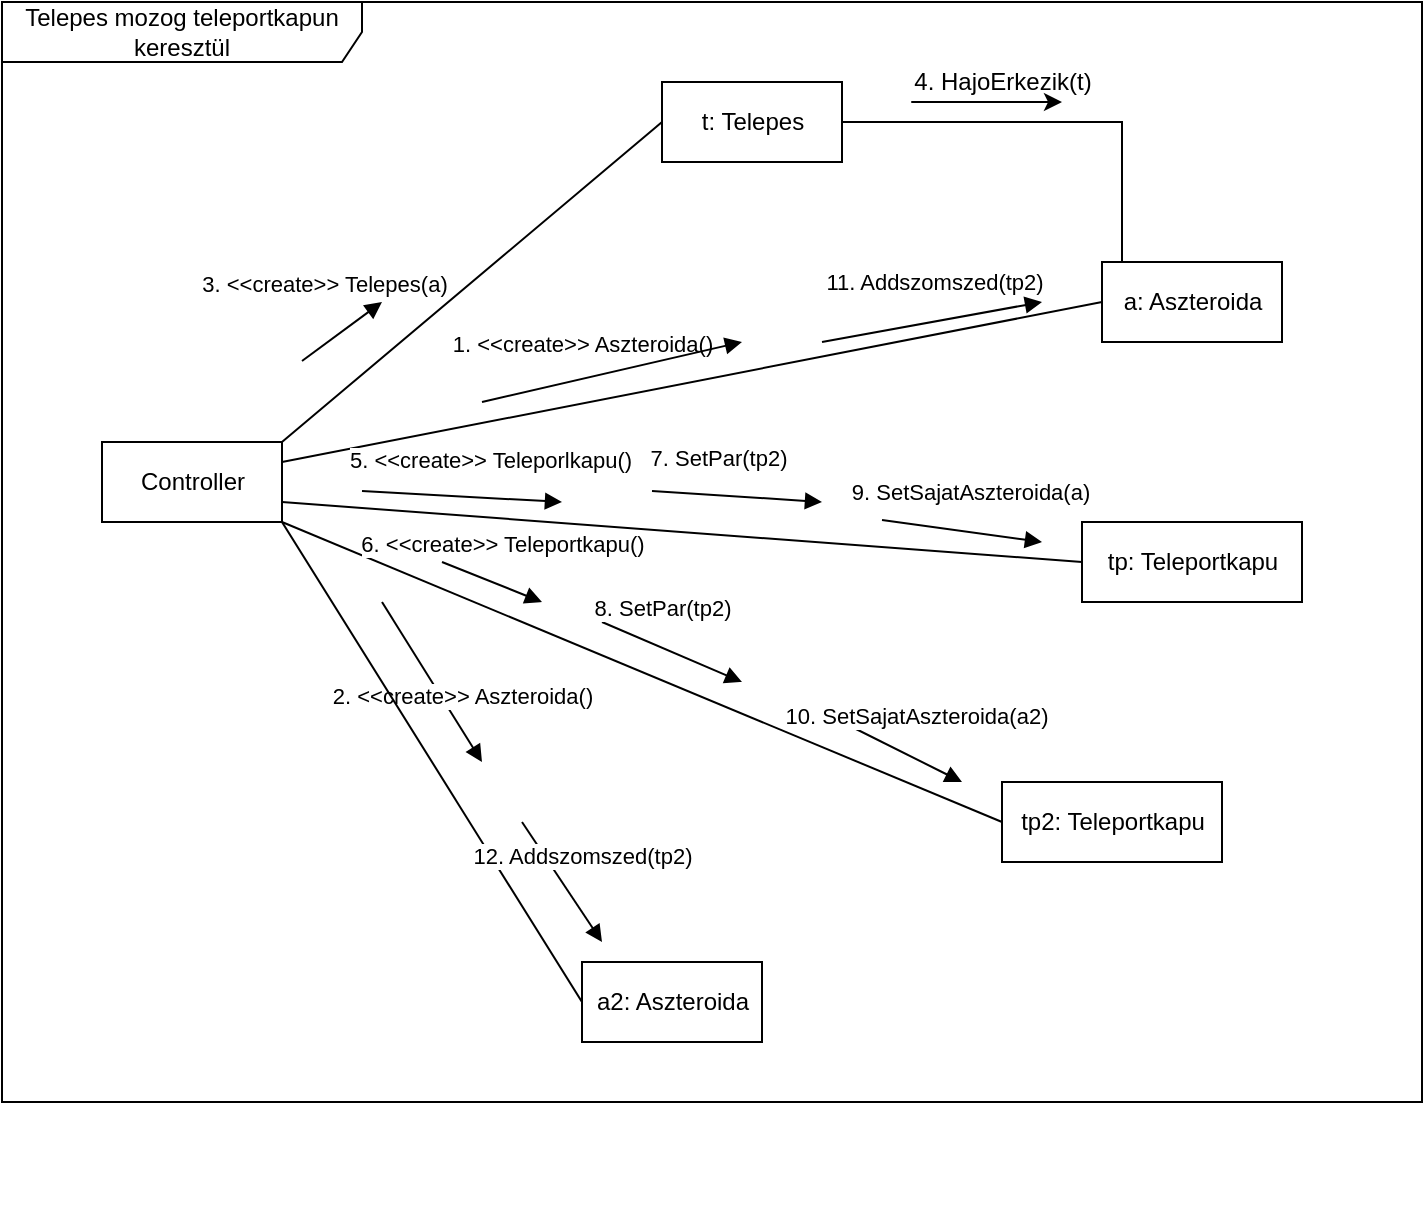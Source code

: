 <mxfile version="14.4.7" type="github" pages="3">
  <diagram id="dgq3hNaPbA1aemBsWa1h" name="TelepesTPMozgas">
    <mxGraphModel dx="1422" dy="762" grid="1" gridSize="10" guides="1" tooltips="1" connect="1" arrows="1" fold="1" page="1" pageScale="1" pageWidth="1654" pageHeight="1169" math="0" shadow="0">
      <root>
        <mxCell id="0" />
        <mxCell id="1" parent="0" />
        <mxCell id="f-pRjbWSpJ0C2EvB-05d-29" value="Telepes mozog teleportkapun keresztül" style="shape=umlFrame;whiteSpace=wrap;html=1;width=180;height=30;" vertex="1" parent="1">
          <mxGeometry x="30" y="60" width="710" height="550" as="geometry" />
        </mxCell>
        <mxCell id="f-pRjbWSpJ0C2EvB-05d-30" style="edgeStyle=orthogonalEdgeStyle;rounded=0;orthogonalLoop=1;jettySize=auto;html=1;exitX=1;exitY=0.5;exitDx=0;exitDy=0;entryX=0.5;entryY=1;entryDx=0;entryDy=0;endArrow=none;endFill=0;" edge="1" parent="1" source="f-pRjbWSpJ0C2EvB-05d-31" target="f-pRjbWSpJ0C2EvB-05d-32">
          <mxGeometry relative="1" as="geometry">
            <Array as="points">
              <mxPoint x="590" y="120" />
              <mxPoint x="590" y="230" />
            </Array>
          </mxGeometry>
        </mxCell>
        <mxCell id="f-pRjbWSpJ0C2EvB-05d-31" value="t: Telepes" style="html=1;" vertex="1" parent="1">
          <mxGeometry x="360" y="100" width="90" height="40" as="geometry" />
        </mxCell>
        <mxCell id="f-pRjbWSpJ0C2EvB-05d-32" value="a: Aszteroida" style="html=1;" vertex="1" parent="1">
          <mxGeometry x="580" y="190" width="90" height="40" as="geometry" />
        </mxCell>
        <mxCell id="f-pRjbWSpJ0C2EvB-05d-33" value="tp: Teleportkapu" style="html=1;" vertex="1" parent="1">
          <mxGeometry x="570" y="320" width="110" height="40" as="geometry" />
        </mxCell>
        <mxCell id="f-pRjbWSpJ0C2EvB-05d-34" value="Controller" style="html=1;" vertex="1" parent="1">
          <mxGeometry x="80" y="280" width="90" height="40" as="geometry" />
        </mxCell>
        <mxCell id="f-pRjbWSpJ0C2EvB-05d-35" value="3. &amp;lt;&amp;lt;create&amp;gt;&amp;gt; Telepes(a)" style="html=1;verticalAlign=bottom;endArrow=none;entryX=0;entryY=0.5;entryDx=0;entryDy=0;endFill=0;" edge="1" parent="1" target="f-pRjbWSpJ0C2EvB-05d-31">
          <mxGeometry x="-0.514" y="41" width="80" relative="1" as="geometry">
            <mxPoint x="170" y="280" as="sourcePoint" />
            <mxPoint x="620" y="290" as="targetPoint" />
            <mxPoint x="1" as="offset" />
          </mxGeometry>
        </mxCell>
        <mxCell id="f-pRjbWSpJ0C2EvB-05d-36" value="" style="html=1;verticalAlign=bottom;endArrow=none;entryX=0;entryY=0.5;entryDx=0;entryDy=0;endFill=0;" edge="1" parent="1" target="f-pRjbWSpJ0C2EvB-05d-32">
          <mxGeometry x="0.169" y="-40" width="80" relative="1" as="geometry">
            <mxPoint x="170" y="290" as="sourcePoint" />
            <mxPoint x="410" y="190" as="targetPoint" />
            <mxPoint as="offset" />
          </mxGeometry>
        </mxCell>
        <mxCell id="f-pRjbWSpJ0C2EvB-05d-37" value="5. &amp;lt;&amp;lt;create&amp;gt;&amp;gt; Teleporlkapu()" style="html=1;verticalAlign=bottom;endArrow=none;entryX=0;entryY=0.5;entryDx=0;entryDy=0;endFill=0;" edge="1" parent="1" target="f-pRjbWSpJ0C2EvB-05d-33">
          <mxGeometry x="-0.487" y="20" width="80" relative="1" as="geometry">
            <mxPoint x="170" y="310" as="sourcePoint" />
            <mxPoint x="510" y="310" as="targetPoint" />
            <mxPoint as="offset" />
          </mxGeometry>
        </mxCell>
        <mxCell id="f-pRjbWSpJ0C2EvB-05d-38" value="1. &amp;lt;&amp;lt;create&amp;gt;&amp;gt; Aszteroida()" style="html=1;verticalAlign=bottom;endArrow=block;" edge="1" parent="1">
          <mxGeometry x="1" y="-104" width="80" relative="1" as="geometry">
            <mxPoint x="180" y="239.5" as="sourcePoint" />
            <mxPoint x="220" y="210" as="targetPoint" />
            <mxPoint x="38" y="-54" as="offset" />
          </mxGeometry>
        </mxCell>
        <mxCell id="f-pRjbWSpJ0C2EvB-05d-39" value="a2: Aszteroida" style="html=1;" vertex="1" parent="1">
          <mxGeometry x="320" y="540" width="90" height="40" as="geometry" />
        </mxCell>
        <mxCell id="f-pRjbWSpJ0C2EvB-05d-40" value="2. &amp;lt;&amp;lt;create&amp;gt;&amp;gt; Aszteroida()" style="html=1;verticalAlign=bottom;endArrow=block;" edge="1" parent="1">
          <mxGeometry x="0.472" y="5" width="80" relative="1" as="geometry">
            <mxPoint x="220" y="360" as="sourcePoint" />
            <mxPoint x="270" y="440" as="targetPoint" />
            <mxPoint x="-1" as="offset" />
          </mxGeometry>
        </mxCell>
        <mxCell id="f-pRjbWSpJ0C2EvB-05d-41" value="" style="html=1;verticalAlign=bottom;endArrow=none;exitX=1;exitY=1;exitDx=0;exitDy=0;entryX=0;entryY=0.5;entryDx=0;entryDy=0;endFill=0;" edge="1" parent="1" source="f-pRjbWSpJ0C2EvB-05d-34" target="f-pRjbWSpJ0C2EvB-05d-39">
          <mxGeometry x="0.169" y="-40" width="80" relative="1" as="geometry">
            <mxPoint x="200" y="290" as="sourcePoint" />
            <mxPoint x="460" y="160" as="targetPoint" />
            <mxPoint as="offset" />
          </mxGeometry>
        </mxCell>
        <mxCell id="f-pRjbWSpJ0C2EvB-05d-42" value="tp2: Teleportkapu" style="html=1;" vertex="1" parent="1">
          <mxGeometry x="530" y="450" width="110" height="40" as="geometry" />
        </mxCell>
        <mxCell id="f-pRjbWSpJ0C2EvB-05d-43" value="6. &amp;lt;&amp;lt;create&amp;gt;&amp;gt; Teleportkapu()" style="html=1;verticalAlign=bottom;endArrow=none;exitX=1;exitY=1;exitDx=0;exitDy=0;entryX=0;entryY=0.5;entryDx=0;entryDy=0;endFill=0;" edge="1" parent="1" source="f-pRjbWSpJ0C2EvB-05d-34" target="f-pRjbWSpJ0C2EvB-05d-42">
          <mxGeometry x="-0.44" y="24" width="80" relative="1" as="geometry">
            <mxPoint x="150" y="390" as="sourcePoint" />
            <mxPoint x="490" y="380" as="targetPoint" />
            <mxPoint as="offset" />
          </mxGeometry>
        </mxCell>
        <mxCell id="f-pRjbWSpJ0C2EvB-05d-44" value="9. SetSajatAszteroida(a)" style="html=1;verticalAlign=bottom;endArrow=block;" edge="1" parent="1">
          <mxGeometry x="0.057" y="11" width="80" relative="1" as="geometry">
            <mxPoint x="470" y="319" as="sourcePoint" />
            <mxPoint x="550" y="330" as="targetPoint" />
            <mxPoint as="offset" />
          </mxGeometry>
        </mxCell>
        <mxCell id="f-pRjbWSpJ0C2EvB-05d-45" value="" style="html=1;verticalAlign=bottom;endArrow=block;" edge="1" parent="1">
          <mxGeometry x="0.057" y="11" width="80" relative="1" as="geometry">
            <mxPoint x="270" y="260" as="sourcePoint" />
            <mxPoint x="400" y="230" as="targetPoint" />
            <mxPoint as="offset" />
          </mxGeometry>
        </mxCell>
        <mxCell id="f-pRjbWSpJ0C2EvB-05d-46" value="" style="html=1;verticalAlign=bottom;endArrow=block;" edge="1" parent="1">
          <mxGeometry x="0.057" y="11" width="80" relative="1" as="geometry">
            <mxPoint x="250" y="340" as="sourcePoint" />
            <mxPoint x="300" y="360" as="targetPoint" />
            <mxPoint as="offset" />
            <Array as="points" />
          </mxGeometry>
        </mxCell>
        <mxCell id="f-pRjbWSpJ0C2EvB-05d-47" value="" style="html=1;verticalAlign=bottom;endArrow=block;" edge="1" parent="1">
          <mxGeometry x="0.057" y="11" width="80" relative="1" as="geometry">
            <mxPoint x="210" y="304.5" as="sourcePoint" />
            <mxPoint x="310" y="310" as="targetPoint" />
            <mxPoint as="offset" />
          </mxGeometry>
        </mxCell>
        <mxCell id="f-pRjbWSpJ0C2EvB-05d-48" value="" style="html=1;verticalAlign=bottom;endArrow=block;" edge="1" parent="1">
          <mxGeometry x="0.057" y="11" width="80" relative="1" as="geometry">
            <mxPoint x="280" y="660" as="sourcePoint" />
            <mxPoint x="280" y="660" as="targetPoint" />
            <mxPoint as="offset" />
          </mxGeometry>
        </mxCell>
        <mxCell id="f-pRjbWSpJ0C2EvB-05d-49" value="" style="html=1;verticalAlign=bottom;endArrow=block;" edge="1" parent="1">
          <mxGeometry x="0.057" y="11" width="80" relative="1" as="geometry">
            <mxPoint x="365" y="294.5" as="sourcePoint" />
            <mxPoint x="365" y="294.5" as="targetPoint" />
            <mxPoint as="offset" />
          </mxGeometry>
        </mxCell>
        <mxCell id="f-pRjbWSpJ0C2EvB-05d-50" value="4. HajoErkezik(t)" style="text;html=1;align=center;verticalAlign=middle;resizable=0;points=[];autosize=1;" vertex="1" parent="1">
          <mxGeometry x="480" y="90" width="100" height="20" as="geometry" />
        </mxCell>
        <mxCell id="f-pRjbWSpJ0C2EvB-05d-51" value="" style="endArrow=classic;html=1;" edge="1" parent="1">
          <mxGeometry width="50" height="50" relative="1" as="geometry">
            <mxPoint x="530" y="110" as="sourcePoint" />
            <mxPoint x="560" y="110" as="targetPoint" />
            <Array as="points">
              <mxPoint x="480" y="110" />
            </Array>
          </mxGeometry>
        </mxCell>
        <mxCell id="f-pRjbWSpJ0C2EvB-05d-52" value="7. SetPar(tp2)" style="html=1;verticalAlign=bottom;endArrow=block;" edge="1" parent="1">
          <mxGeometry x="-0.25" y="10" width="80" relative="1" as="geometry">
            <mxPoint x="355" y="304.5" as="sourcePoint" />
            <mxPoint x="440" y="310" as="targetPoint" />
            <mxPoint as="offset" />
          </mxGeometry>
        </mxCell>
        <mxCell id="f-pRjbWSpJ0C2EvB-05d-53" value="12. Addszomszed(tp2)" style="html=1;verticalAlign=bottom;endArrow=block;" edge="1" parent="1">
          <mxGeometry x="0.057" y="11" width="80" relative="1" as="geometry">
            <mxPoint x="290" y="470" as="sourcePoint" />
            <mxPoint x="330" y="530" as="targetPoint" />
            <mxPoint as="offset" />
            <Array as="points" />
          </mxGeometry>
        </mxCell>
        <mxCell id="f-pRjbWSpJ0C2EvB-05d-54" value="10. SetSajatAszteroida(a2)" style="html=1;verticalAlign=bottom;endArrow=block;" edge="1" parent="1">
          <mxGeometry x="0.057" y="11" width="80" relative="1" as="geometry">
            <mxPoint x="450" y="420" as="sourcePoint" />
            <mxPoint x="510" y="450" as="targetPoint" />
            <mxPoint as="offset" />
          </mxGeometry>
        </mxCell>
        <mxCell id="f-pRjbWSpJ0C2EvB-05d-55" value="11. Addszomszed(tp2)" style="html=1;verticalAlign=bottom;endArrow=block;" edge="1" parent="1">
          <mxGeometry x="0.057" y="11" width="80" relative="1" as="geometry">
            <mxPoint x="440" y="230" as="sourcePoint" />
            <mxPoint x="550" y="210" as="targetPoint" />
            <mxPoint as="offset" />
          </mxGeometry>
        </mxCell>
        <mxCell id="f-pRjbWSpJ0C2EvB-05d-56" value="8. SetPar(tp2)" style="html=1;verticalAlign=bottom;endArrow=block;" edge="1" parent="1">
          <mxGeometry x="-0.25" y="10" width="80" relative="1" as="geometry">
            <mxPoint x="330" y="370" as="sourcePoint" />
            <mxPoint x="400" y="400" as="targetPoint" />
            <mxPoint as="offset" />
          </mxGeometry>
        </mxCell>
      </root>
    </mxGraphModel>
  </diagram>
  <diagram id="QKDi689OXvSkPJ4fIELd" name="RobotTPMozgas">
    <mxGraphModel dx="1422" dy="762" grid="1" gridSize="10" guides="1" tooltips="1" connect="1" arrows="1" fold="1" page="1" pageScale="1" pageWidth="1654" pageHeight="1169" math="0" shadow="0">
      <root>
        <mxCell id="zt4Wvpgv5EqCv4RG_Eg1-0" />
        <mxCell id="zt4Wvpgv5EqCv4RG_Eg1-1" parent="zt4Wvpgv5EqCv4RG_Eg1-0" />
        <mxCell id="zt4Wvpgv5EqCv4RG_Eg1-2" value="Robot mozog teleportkapun keresztül" style="shape=umlFrame;whiteSpace=wrap;html=1;width=180;height=30;" vertex="1" parent="zt4Wvpgv5EqCv4RG_Eg1-1">
          <mxGeometry x="20" y="50" width="710" height="550" as="geometry" />
        </mxCell>
        <mxCell id="zt4Wvpgv5EqCv4RG_Eg1-3" style="edgeStyle=orthogonalEdgeStyle;rounded=0;orthogonalLoop=1;jettySize=auto;html=1;exitX=1;exitY=0.5;exitDx=0;exitDy=0;entryX=0.5;entryY=1;entryDx=0;entryDy=0;endArrow=none;endFill=0;" edge="1" parent="zt4Wvpgv5EqCv4RG_Eg1-1" source="zt4Wvpgv5EqCv4RG_Eg1-4" target="zt4Wvpgv5EqCv4RG_Eg1-5">
          <mxGeometry relative="1" as="geometry">
            <Array as="points">
              <mxPoint x="580" y="110" />
              <mxPoint x="580" y="220" />
            </Array>
          </mxGeometry>
        </mxCell>
        <mxCell id="zt4Wvpgv5EqCv4RG_Eg1-4" value="r: Robot" style="html=1;" vertex="1" parent="zt4Wvpgv5EqCv4RG_Eg1-1">
          <mxGeometry x="350" y="90" width="90" height="40" as="geometry" />
        </mxCell>
        <mxCell id="zt4Wvpgv5EqCv4RG_Eg1-5" value="a: Aszteroida" style="html=1;" vertex="1" parent="zt4Wvpgv5EqCv4RG_Eg1-1">
          <mxGeometry x="570" y="180" width="90" height="40" as="geometry" />
        </mxCell>
        <mxCell id="zt4Wvpgv5EqCv4RG_Eg1-6" value="tp: Teleportkapu" style="html=1;" vertex="1" parent="zt4Wvpgv5EqCv4RG_Eg1-1">
          <mxGeometry x="560" y="310" width="110" height="40" as="geometry" />
        </mxCell>
        <mxCell id="zt4Wvpgv5EqCv4RG_Eg1-7" value="Controller" style="html=1;" vertex="1" parent="zt4Wvpgv5EqCv4RG_Eg1-1">
          <mxGeometry x="70" y="270" width="90" height="40" as="geometry" />
        </mxCell>
        <mxCell id="zt4Wvpgv5EqCv4RG_Eg1-8" value="3. &amp;lt;&amp;lt;create&amp;gt;&amp;gt; Robot(a)" style="html=1;verticalAlign=bottom;endArrow=none;entryX=0;entryY=0.5;entryDx=0;entryDy=0;endFill=0;" edge="1" parent="zt4Wvpgv5EqCv4RG_Eg1-1" target="zt4Wvpgv5EqCv4RG_Eg1-4">
          <mxGeometry x="-0.514" y="41" width="80" relative="1" as="geometry">
            <mxPoint x="160" y="270" as="sourcePoint" />
            <mxPoint x="610" y="280" as="targetPoint" />
            <mxPoint x="1" as="offset" />
          </mxGeometry>
        </mxCell>
        <mxCell id="zt4Wvpgv5EqCv4RG_Eg1-9" value="" style="html=1;verticalAlign=bottom;endArrow=none;entryX=0;entryY=0.5;entryDx=0;entryDy=0;endFill=0;" edge="1" parent="zt4Wvpgv5EqCv4RG_Eg1-1" target="zt4Wvpgv5EqCv4RG_Eg1-5">
          <mxGeometry x="0.169" y="-40" width="80" relative="1" as="geometry">
            <mxPoint x="160" y="280" as="sourcePoint" />
            <mxPoint x="400" y="180" as="targetPoint" />
            <mxPoint as="offset" />
          </mxGeometry>
        </mxCell>
        <mxCell id="zt4Wvpgv5EqCv4RG_Eg1-10" value="5. &amp;lt;&amp;lt;create&amp;gt;&amp;gt; Teleporlkapu()" style="html=1;verticalAlign=bottom;endArrow=none;entryX=0;entryY=0.5;entryDx=0;entryDy=0;endFill=0;" edge="1" parent="zt4Wvpgv5EqCv4RG_Eg1-1" target="zt4Wvpgv5EqCv4RG_Eg1-6">
          <mxGeometry x="-0.487" y="20" width="80" relative="1" as="geometry">
            <mxPoint x="160" y="300" as="sourcePoint" />
            <mxPoint x="500" y="300" as="targetPoint" />
            <mxPoint as="offset" />
          </mxGeometry>
        </mxCell>
        <mxCell id="zt4Wvpgv5EqCv4RG_Eg1-11" value="1. &amp;lt;&amp;lt;create&amp;gt;&amp;gt; Aszteroida()" style="html=1;verticalAlign=bottom;endArrow=block;" edge="1" parent="zt4Wvpgv5EqCv4RG_Eg1-1">
          <mxGeometry x="1" y="-104" width="80" relative="1" as="geometry">
            <mxPoint x="170" y="229.5" as="sourcePoint" />
            <mxPoint x="210" y="200" as="targetPoint" />
            <mxPoint x="38" y="-54" as="offset" />
          </mxGeometry>
        </mxCell>
        <mxCell id="zt4Wvpgv5EqCv4RG_Eg1-12" value="a2: Aszteroida" style="html=1;" vertex="1" parent="zt4Wvpgv5EqCv4RG_Eg1-1">
          <mxGeometry x="310" y="530" width="90" height="40" as="geometry" />
        </mxCell>
        <mxCell id="zt4Wvpgv5EqCv4RG_Eg1-13" value="2. &amp;lt;&amp;lt;create&amp;gt;&amp;gt; Aszteroida()" style="html=1;verticalAlign=bottom;endArrow=block;" edge="1" parent="zt4Wvpgv5EqCv4RG_Eg1-1">
          <mxGeometry x="0.472" y="5" width="80" relative="1" as="geometry">
            <mxPoint x="210" y="350" as="sourcePoint" />
            <mxPoint x="260" y="430" as="targetPoint" />
            <mxPoint x="-1" as="offset" />
          </mxGeometry>
        </mxCell>
        <mxCell id="zt4Wvpgv5EqCv4RG_Eg1-14" value="" style="html=1;verticalAlign=bottom;endArrow=none;exitX=1;exitY=1;exitDx=0;exitDy=0;entryX=0;entryY=0.5;entryDx=0;entryDy=0;endFill=0;" edge="1" parent="zt4Wvpgv5EqCv4RG_Eg1-1" source="zt4Wvpgv5EqCv4RG_Eg1-7" target="zt4Wvpgv5EqCv4RG_Eg1-12">
          <mxGeometry x="0.169" y="-40" width="80" relative="1" as="geometry">
            <mxPoint x="190" y="280" as="sourcePoint" />
            <mxPoint x="450" y="150" as="targetPoint" />
            <mxPoint as="offset" />
          </mxGeometry>
        </mxCell>
        <mxCell id="zt4Wvpgv5EqCv4RG_Eg1-15" value="tp2: Teleportkapu" style="html=1;" vertex="1" parent="zt4Wvpgv5EqCv4RG_Eg1-1">
          <mxGeometry x="520" y="440" width="110" height="40" as="geometry" />
        </mxCell>
        <mxCell id="zt4Wvpgv5EqCv4RG_Eg1-16" value="6. &amp;lt;&amp;lt;create&amp;gt;&amp;gt; Teleportkapu()" style="html=1;verticalAlign=bottom;endArrow=none;exitX=1;exitY=1;exitDx=0;exitDy=0;entryX=0;entryY=0.5;entryDx=0;entryDy=0;endFill=0;" edge="1" parent="zt4Wvpgv5EqCv4RG_Eg1-1" source="zt4Wvpgv5EqCv4RG_Eg1-7" target="zt4Wvpgv5EqCv4RG_Eg1-15">
          <mxGeometry x="-0.44" y="24" width="80" relative="1" as="geometry">
            <mxPoint x="140" y="380" as="sourcePoint" />
            <mxPoint x="480" y="370" as="targetPoint" />
            <mxPoint as="offset" />
          </mxGeometry>
        </mxCell>
        <mxCell id="zt4Wvpgv5EqCv4RG_Eg1-17" value="9. SetSajatAszteroida(a)" style="html=1;verticalAlign=bottom;endArrow=block;" edge="1" parent="zt4Wvpgv5EqCv4RG_Eg1-1">
          <mxGeometry x="0.057" y="11" width="80" relative="1" as="geometry">
            <mxPoint x="460" y="309" as="sourcePoint" />
            <mxPoint x="540" y="320" as="targetPoint" />
            <mxPoint as="offset" />
          </mxGeometry>
        </mxCell>
        <mxCell id="zt4Wvpgv5EqCv4RG_Eg1-18" value="" style="html=1;verticalAlign=bottom;endArrow=block;" edge="1" parent="zt4Wvpgv5EqCv4RG_Eg1-1">
          <mxGeometry x="0.057" y="11" width="80" relative="1" as="geometry">
            <mxPoint x="260" y="250" as="sourcePoint" />
            <mxPoint x="390" y="220" as="targetPoint" />
            <mxPoint as="offset" />
          </mxGeometry>
        </mxCell>
        <mxCell id="zt4Wvpgv5EqCv4RG_Eg1-19" value="" style="html=1;verticalAlign=bottom;endArrow=block;" edge="1" parent="zt4Wvpgv5EqCv4RG_Eg1-1">
          <mxGeometry x="0.057" y="11" width="80" relative="1" as="geometry">
            <mxPoint x="240" y="330" as="sourcePoint" />
            <mxPoint x="290" y="350" as="targetPoint" />
            <mxPoint as="offset" />
            <Array as="points" />
          </mxGeometry>
        </mxCell>
        <mxCell id="zt4Wvpgv5EqCv4RG_Eg1-20" value="" style="html=1;verticalAlign=bottom;endArrow=block;" edge="1" parent="zt4Wvpgv5EqCv4RG_Eg1-1">
          <mxGeometry x="0.057" y="11" width="80" relative="1" as="geometry">
            <mxPoint x="200" y="294.5" as="sourcePoint" />
            <mxPoint x="300" y="300" as="targetPoint" />
            <mxPoint as="offset" />
          </mxGeometry>
        </mxCell>
        <mxCell id="zt4Wvpgv5EqCv4RG_Eg1-21" value="" style="html=1;verticalAlign=bottom;endArrow=block;" edge="1" parent="zt4Wvpgv5EqCv4RG_Eg1-1">
          <mxGeometry x="0.057" y="11" width="80" relative="1" as="geometry">
            <mxPoint x="270" y="650" as="sourcePoint" />
            <mxPoint x="270" y="650" as="targetPoint" />
            <mxPoint as="offset" />
          </mxGeometry>
        </mxCell>
        <mxCell id="zt4Wvpgv5EqCv4RG_Eg1-22" value="" style="html=1;verticalAlign=bottom;endArrow=block;" edge="1" parent="zt4Wvpgv5EqCv4RG_Eg1-1">
          <mxGeometry x="0.057" y="11" width="80" relative="1" as="geometry">
            <mxPoint x="355" y="284.5" as="sourcePoint" />
            <mxPoint x="355" y="284.5" as="targetPoint" />
            <mxPoint as="offset" />
          </mxGeometry>
        </mxCell>
        <mxCell id="0zn0JQCdkZT6Geq22BJm-0" value="4. HajoErkezik(r)" style="text;html=1;align=center;verticalAlign=middle;resizable=0;points=[];autosize=1;" vertex="1" parent="zt4Wvpgv5EqCv4RG_Eg1-1">
          <mxGeometry x="470" y="80" width="100" height="20" as="geometry" />
        </mxCell>
        <mxCell id="0zn0JQCdkZT6Geq22BJm-1" value="" style="endArrow=classic;html=1;" edge="1" parent="zt4Wvpgv5EqCv4RG_Eg1-1">
          <mxGeometry width="50" height="50" relative="1" as="geometry">
            <mxPoint x="520" y="100" as="sourcePoint" />
            <mxPoint x="550" y="100" as="targetPoint" />
            <Array as="points">
              <mxPoint x="470" y="100" />
            </Array>
          </mxGeometry>
        </mxCell>
        <mxCell id="Jh9e576bY7SyZHRpI-AI-0" value="7. SetPar(tp2)" style="html=1;verticalAlign=bottom;endArrow=block;" edge="1" parent="zt4Wvpgv5EqCv4RG_Eg1-1">
          <mxGeometry x="-0.25" y="10" width="80" relative="1" as="geometry">
            <mxPoint x="345" y="294.5" as="sourcePoint" />
            <mxPoint x="430" y="300" as="targetPoint" />
            <mxPoint as="offset" />
          </mxGeometry>
        </mxCell>
        <mxCell id="Jh9e576bY7SyZHRpI-AI-1" value="12. Addszomszed(tp2)" style="html=1;verticalAlign=bottom;endArrow=block;" edge="1" parent="zt4Wvpgv5EqCv4RG_Eg1-1">
          <mxGeometry x="0.057" y="11" width="80" relative="1" as="geometry">
            <mxPoint x="280" y="460" as="sourcePoint" />
            <mxPoint x="320" y="520" as="targetPoint" />
            <mxPoint as="offset" />
            <Array as="points" />
          </mxGeometry>
        </mxCell>
        <mxCell id="Jh9e576bY7SyZHRpI-AI-2" value="10. SetSajatAszteroida(a2)" style="html=1;verticalAlign=bottom;endArrow=block;" edge="1" parent="zt4Wvpgv5EqCv4RG_Eg1-1">
          <mxGeometry x="0.057" y="11" width="80" relative="1" as="geometry">
            <mxPoint x="440" y="410" as="sourcePoint" />
            <mxPoint x="500" y="440" as="targetPoint" />
            <mxPoint as="offset" />
          </mxGeometry>
        </mxCell>
        <mxCell id="Jh9e576bY7SyZHRpI-AI-4" value="11. Addszomszed(tp2)" style="html=1;verticalAlign=bottom;endArrow=block;" edge="1" parent="zt4Wvpgv5EqCv4RG_Eg1-1">
          <mxGeometry x="0.057" y="11" width="80" relative="1" as="geometry">
            <mxPoint x="430" y="220" as="sourcePoint" />
            <mxPoint x="540" y="200" as="targetPoint" />
            <mxPoint as="offset" />
          </mxGeometry>
        </mxCell>
        <mxCell id="Jh9e576bY7SyZHRpI-AI-5" value="8. SetPar(tp2)" style="html=1;verticalAlign=bottom;endArrow=block;" edge="1" parent="zt4Wvpgv5EqCv4RG_Eg1-1">
          <mxGeometry x="-0.25" y="10" width="80" relative="1" as="geometry">
            <mxPoint x="320" y="360" as="sourcePoint" />
            <mxPoint x="390" y="390" as="targetPoint" />
            <mxPoint as="offset" />
          </mxGeometry>
        </mxCell>
      </root>
    </mxGraphModel>
  </diagram>
  <diagram id="mcVW6k5rWqJ5-jZHHbQZ" name="ROSSZ Régi elrendezés">
    <mxGraphModel dx="1422" dy="762" grid="1" gridSize="10" guides="1" tooltips="1" connect="1" arrows="1" fold="1" page="1" pageScale="1" pageWidth="1654" pageHeight="1169" math="0" shadow="0">
      <root>
        <mxCell id="qpW3kSBRDskTr2G95zrv-0" />
        <mxCell id="qpW3kSBRDskTr2G95zrv-1" parent="qpW3kSBRDskTr2G95zrv-0" />
        <mxCell id="ytLAkhsguP-DBAC0_O6z-0" value="Telepes mozog teleportkapun keresztül" style="shape=umlFrame;whiteSpace=wrap;html=1;width=180;height=30;" vertex="1" parent="qpW3kSBRDskTr2G95zrv-1">
          <mxGeometry x="20" y="50" width="710" height="440" as="geometry" />
        </mxCell>
        <mxCell id="ytLAkhsguP-DBAC0_O6z-1" value="t: Telepes" style="html=1;" vertex="1" parent="qpW3kSBRDskTr2G95zrv-1">
          <mxGeometry x="550" y="220" width="90" height="40" as="geometry" />
        </mxCell>
        <mxCell id="ytLAkhsguP-DBAC0_O6z-2" value="a: Aszteroida" style="html=1;" vertex="1" parent="qpW3kSBRDskTr2G95zrv-1">
          <mxGeometry x="530" y="140" width="90" height="40" as="geometry" />
        </mxCell>
        <mxCell id="ytLAkhsguP-DBAC0_O6z-3" value="tp: Teleportkapu" style="html=1;" vertex="1" parent="qpW3kSBRDskTr2G95zrv-1">
          <mxGeometry x="520" y="340" width="110" height="40" as="geometry" />
        </mxCell>
        <mxCell id="ytLAkhsguP-DBAC0_O6z-4" value="Controller" style="html=1;" vertex="1" parent="qpW3kSBRDskTr2G95zrv-1">
          <mxGeometry x="70" y="220" width="90" height="40" as="geometry" />
        </mxCell>
        <mxCell id="ytLAkhsguP-DBAC0_O6z-5" value="3. &amp;lt;&amp;lt;create&amp;gt;&amp;gt; Telepes(a)" style="html=1;verticalAlign=bottom;endArrow=none;exitX=1;exitY=0.5;exitDx=0;exitDy=0;entryX=0;entryY=0.5;entryDx=0;entryDy=0;endFill=0;" edge="1" parent="qpW3kSBRDskTr2G95zrv-1" source="ytLAkhsguP-DBAC0_O6z-4" target="ytLAkhsguP-DBAC0_O6z-1">
          <mxGeometry x="0.223" y="16" width="80" relative="1" as="geometry">
            <mxPoint x="530" y="230" as="sourcePoint" />
            <mxPoint x="610" y="230" as="targetPoint" />
            <mxPoint as="offset" />
          </mxGeometry>
        </mxCell>
        <mxCell id="ytLAkhsguP-DBAC0_O6z-6" value="" style="html=1;verticalAlign=bottom;endArrow=none;entryX=0;entryY=0.5;entryDx=0;entryDy=0;endFill=0;" edge="1" parent="qpW3kSBRDskTr2G95zrv-1" target="ytLAkhsguP-DBAC0_O6z-2">
          <mxGeometry x="0.169" y="-40" width="80" relative="1" as="geometry">
            <mxPoint x="160" y="230" as="sourcePoint" />
            <mxPoint x="400" y="130" as="targetPoint" />
            <mxPoint as="offset" />
          </mxGeometry>
        </mxCell>
        <mxCell id="ytLAkhsguP-DBAC0_O6z-7" value="5. &amp;lt;&amp;lt;create&amp;gt;&amp;gt; Teleporlkapu()" style="html=1;verticalAlign=bottom;endArrow=none;entryX=0;entryY=0.5;entryDx=0;entryDy=0;endFill=0;" edge="1" parent="qpW3kSBRDskTr2G95zrv-1" target="ytLAkhsguP-DBAC0_O6z-3">
          <mxGeometry x="-0.013" y="30" width="80" relative="1" as="geometry">
            <mxPoint x="160" y="250" as="sourcePoint" />
            <mxPoint x="500" y="250" as="targetPoint" />
            <mxPoint as="offset" />
          </mxGeometry>
        </mxCell>
        <mxCell id="ytLAkhsguP-DBAC0_O6z-8" value="1. &amp;lt;&amp;lt;create&amp;gt;&amp;gt; Aszteroida()" style="html=1;verticalAlign=bottom;endArrow=block;" edge="1" parent="qpW3kSBRDskTr2G95zrv-1">
          <mxGeometry x="-0.175" y="-2" width="80" relative="1" as="geometry">
            <mxPoint x="320" y="190" as="sourcePoint" />
            <mxPoint x="440" y="161" as="targetPoint" />
            <mxPoint as="offset" />
          </mxGeometry>
        </mxCell>
        <mxCell id="ytLAkhsguP-DBAC0_O6z-9" value="" style="html=1;verticalAlign=bottom;endArrow=none;entryX=0;entryY=0.5;entryDx=0;entryDy=0;endFill=0;exitX=1;exitY=0;exitDx=0;exitDy=0;" edge="1" parent="qpW3kSBRDskTr2G95zrv-1" source="ytLAkhsguP-DBAC0_O6z-4" target="ytLAkhsguP-DBAC0_O6z-16">
          <mxGeometry x="0.169" y="-40" width="80" relative="1" as="geometry">
            <mxPoint x="150" y="180" as="sourcePoint" />
            <mxPoint x="450" y="100" as="targetPoint" />
            <mxPoint as="offset" />
          </mxGeometry>
        </mxCell>
        <mxCell id="ytLAkhsguP-DBAC0_O6z-10" value="tp2: Teleportkapu" style="html=1;" vertex="1" parent="qpW3kSBRDskTr2G95zrv-1">
          <mxGeometry x="370" y="420" width="110" height="40" as="geometry" />
        </mxCell>
        <mxCell id="ytLAkhsguP-DBAC0_O6z-11" value="6. &amp;lt;&amp;lt;create&amp;gt;&amp;gt; Teleportkapu()" style="html=1;verticalAlign=bottom;endArrow=none;exitX=1;exitY=1;exitDx=0;exitDy=0;entryX=0;entryY=0.5;entryDx=0;entryDy=0;endFill=0;" edge="1" parent="qpW3kSBRDskTr2G95zrv-1" source="ytLAkhsguP-DBAC0_O6z-4" target="ytLAkhsguP-DBAC0_O6z-10">
          <mxGeometry x="0.451" y="27" width="80" relative="1" as="geometry">
            <mxPoint x="140" y="330" as="sourcePoint" />
            <mxPoint x="480" y="320" as="targetPoint" />
            <mxPoint as="offset" />
          </mxGeometry>
        </mxCell>
        <mxCell id="ytLAkhsguP-DBAC0_O6z-12" value="7. SetPar(tp2)" style="html=1;verticalAlign=bottom;endArrow=block;" edge="1" parent="qpW3kSBRDskTr2G95zrv-1">
          <mxGeometry x="0.057" y="11" width="80" relative="1" as="geometry">
            <mxPoint x="440" y="310" as="sourcePoint" />
            <mxPoint x="510" y="330" as="targetPoint" />
            <mxPoint as="offset" />
          </mxGeometry>
        </mxCell>
        <mxCell id="ytLAkhsguP-DBAC0_O6z-13" value="" style="html=1;verticalAlign=bottom;endArrow=block;" edge="1" parent="qpW3kSBRDskTr2G95zrv-1">
          <mxGeometry x="0.057" y="11" width="80" relative="1" as="geometry">
            <mxPoint x="310" y="280" as="sourcePoint" />
            <mxPoint x="380" y="300" as="targetPoint" />
            <mxPoint as="offset" />
          </mxGeometry>
        </mxCell>
        <mxCell id="ytLAkhsguP-DBAC0_O6z-14" value="" style="html=1;verticalAlign=bottom;endArrow=block;" edge="1" parent="qpW3kSBRDskTr2G95zrv-1">
          <mxGeometry x="0.057" y="11" width="80" relative="1" as="geometry">
            <mxPoint x="280" y="340" as="sourcePoint" />
            <mxPoint x="350" y="400" as="targetPoint" />
            <mxPoint as="offset" />
            <Array as="points" />
          </mxGeometry>
        </mxCell>
        <mxCell id="ytLAkhsguP-DBAC0_O6z-15" value="" style="html=1;verticalAlign=bottom;endArrow=block;" edge="1" parent="qpW3kSBRDskTr2G95zrv-1">
          <mxGeometry x="0.057" y="11" width="80" relative="1" as="geometry">
            <mxPoint x="340" y="230" as="sourcePoint" />
            <mxPoint x="440" y="230" as="targetPoint" />
            <mxPoint as="offset" />
          </mxGeometry>
        </mxCell>
        <mxCell id="ytLAkhsguP-DBAC0_O6z-16" value="a2: Aszteroida" style="html=1;" vertex="1" parent="qpW3kSBRDskTr2G95zrv-1">
          <mxGeometry x="420" y="90" width="90" height="40" as="geometry" />
        </mxCell>
        <mxCell id="ytLAkhsguP-DBAC0_O6z-17" value="2. &amp;lt;&amp;lt;create&amp;gt;&amp;gt; Aszteroida()" style="html=1;verticalAlign=bottom;endArrow=block;" edge="1" parent="qpW3kSBRDskTr2G95zrv-1">
          <mxGeometry x="290" y="90" width="80" as="geometry">
            <mxPoint x="240" y="170" as="sourcePoint" />
            <mxPoint x="320" y="130" as="targetPoint" />
            <mxPoint as="offset" />
          </mxGeometry>
        </mxCell>
        <mxCell id="ytLAkhsguP-DBAC0_O6z-18" style="edgeStyle=orthogonalEdgeStyle;rounded=0;orthogonalLoop=1;jettySize=auto;html=1;exitX=0.75;exitY=0;exitDx=0;exitDy=0;entryX=0.5;entryY=1;entryDx=0;entryDy=0;endArrow=none;endFill=0;" edge="1" parent="qpW3kSBRDskTr2G95zrv-1">
          <mxGeometry relative="1" as="geometry">
            <mxPoint x="602.5" y="220" as="sourcePoint" />
            <mxPoint x="580" y="180" as="targetPoint" />
            <Array as="points">
              <mxPoint x="560" y="220" />
              <mxPoint x="560" y="180" />
            </Array>
          </mxGeometry>
        </mxCell>
        <mxCell id="ytLAkhsguP-DBAC0_O6z-19" value="4. HajoErkezik(r)" style="text;html=1;align=center;verticalAlign=middle;resizable=0;points=[];autosize=1;" vertex="1" parent="qpW3kSBRDskTr2G95zrv-1">
          <mxGeometry x="585" y="190" width="100" height="20" as="geometry" />
        </mxCell>
        <mxCell id="ytLAkhsguP-DBAC0_O6z-20" value="" style="endArrow=classic;html=1;" edge="1" parent="qpW3kSBRDskTr2G95zrv-1">
          <mxGeometry width="50" height="50" relative="1" as="geometry">
            <mxPoint x="575" y="210" as="sourcePoint" />
            <mxPoint x="575" y="190" as="targetPoint" />
          </mxGeometry>
        </mxCell>
      </root>
    </mxGraphModel>
  </diagram>
</mxfile>
